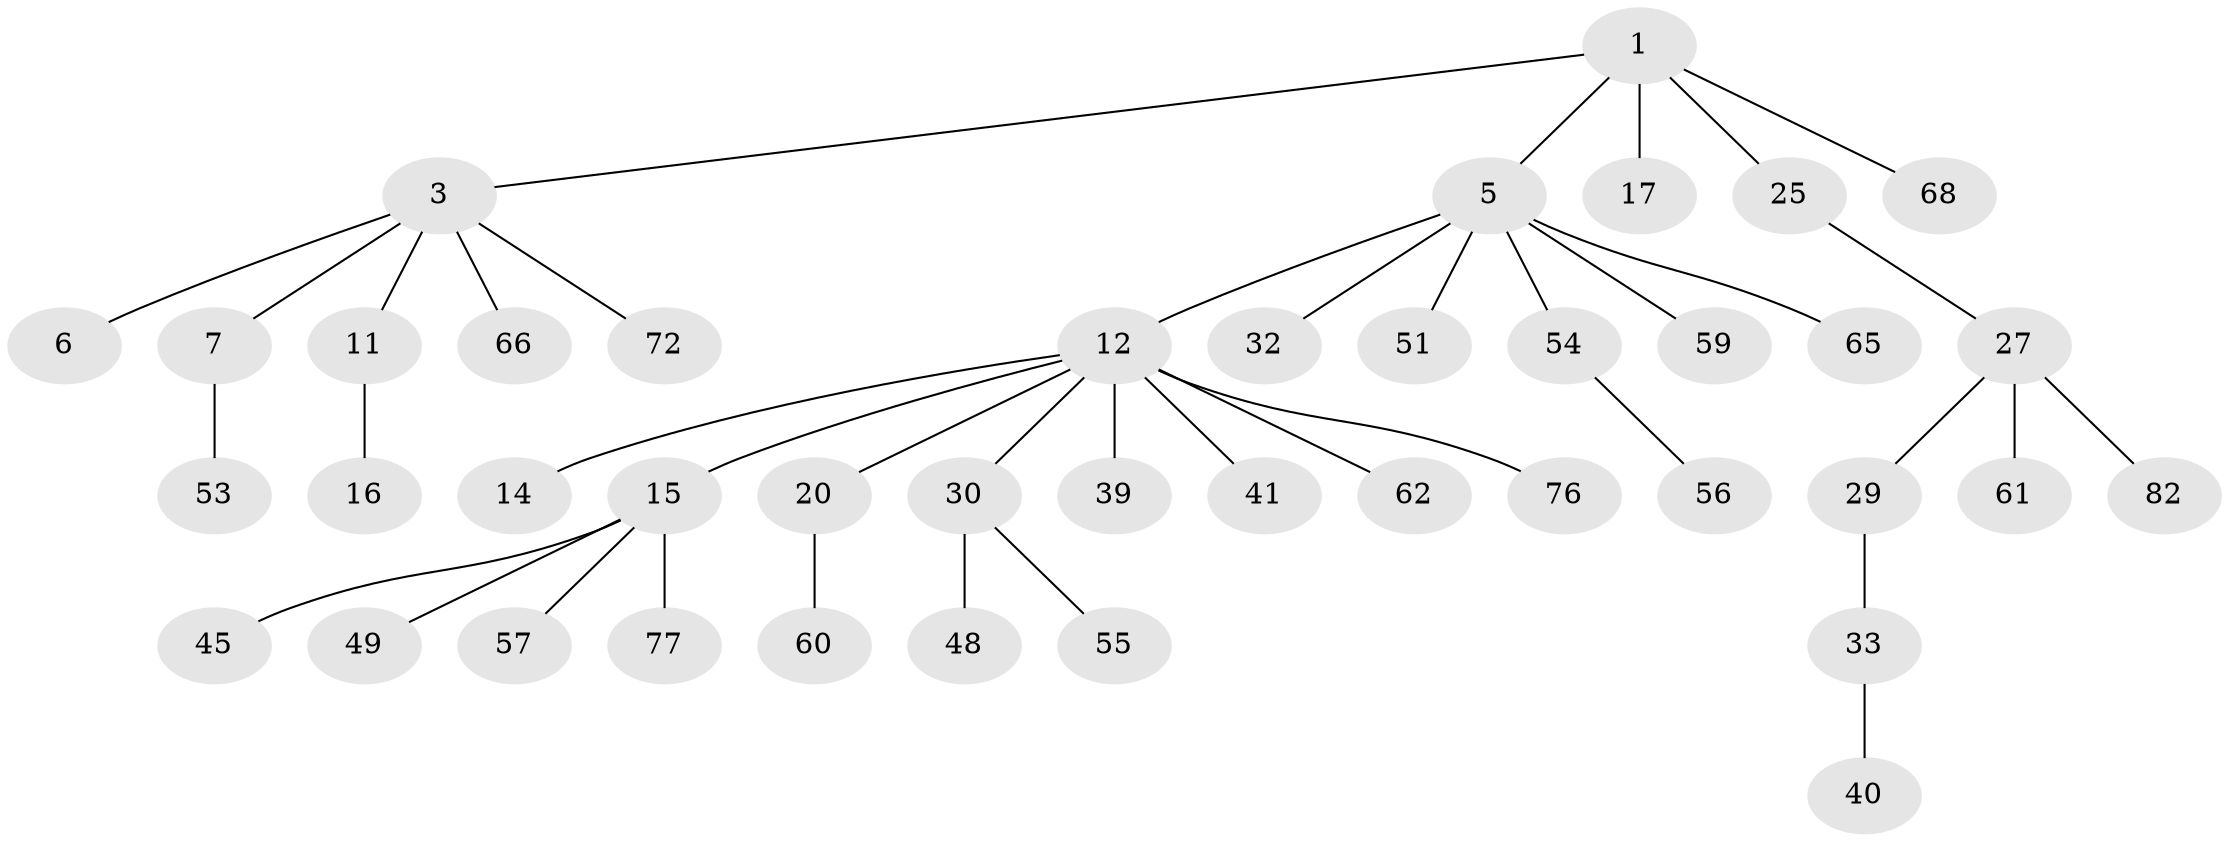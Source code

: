 // original degree distribution, {7: 0.012048192771084338, 2: 0.26506024096385544, 4: 0.03614457831325301, 3: 0.10843373493975904, 5: 0.04819277108433735, 1: 0.5060240963855421, 6: 0.024096385542168676}
// Generated by graph-tools (version 1.1) at 2025/15/03/09/25 04:15:34]
// undirected, 41 vertices, 40 edges
graph export_dot {
graph [start="1"]
  node [color=gray90,style=filled];
  1 [super="+2+46+67"];
  3 [super="+4+42+10"];
  5 [super="+19+9"];
  6 [super="+58+80+8+44"];
  7 [super="+78"];
  11;
  12 [super="+13"];
  14 [super="+18+50"];
  15 [super="+26+21"];
  16;
  17 [super="+22+23"];
  20;
  25 [super="+36+81+31"];
  27 [super="+28+47"];
  29;
  30;
  32;
  33;
  39;
  40;
  41 [super="+52"];
  45 [super="+71"];
  48 [super="+73"];
  49 [super="+64"];
  51;
  53;
  54;
  55;
  56;
  57;
  59;
  60;
  61;
  62 [super="+75"];
  65;
  66;
  68;
  72;
  76;
  77;
  82;
  1 -- 3;
  1 -- 5;
  1 -- 17;
  1 -- 25;
  1 -- 68;
  3 -- 6;
  3 -- 7;
  3 -- 72;
  3 -- 66;
  3 -- 11;
  5 -- 12;
  5 -- 59;
  5 -- 32;
  5 -- 65;
  5 -- 51;
  5 -- 54;
  7 -- 53;
  11 -- 16;
  12 -- 15;
  12 -- 20;
  12 -- 30;
  12 -- 76;
  12 -- 39;
  12 -- 14;
  12 -- 41;
  12 -- 62;
  15 -- 49;
  15 -- 57;
  15 -- 45;
  15 -- 77;
  20 -- 60;
  25 -- 27;
  27 -- 29;
  27 -- 61;
  27 -- 82;
  29 -- 33;
  30 -- 48;
  30 -- 55;
  33 -- 40;
  54 -- 56;
}

